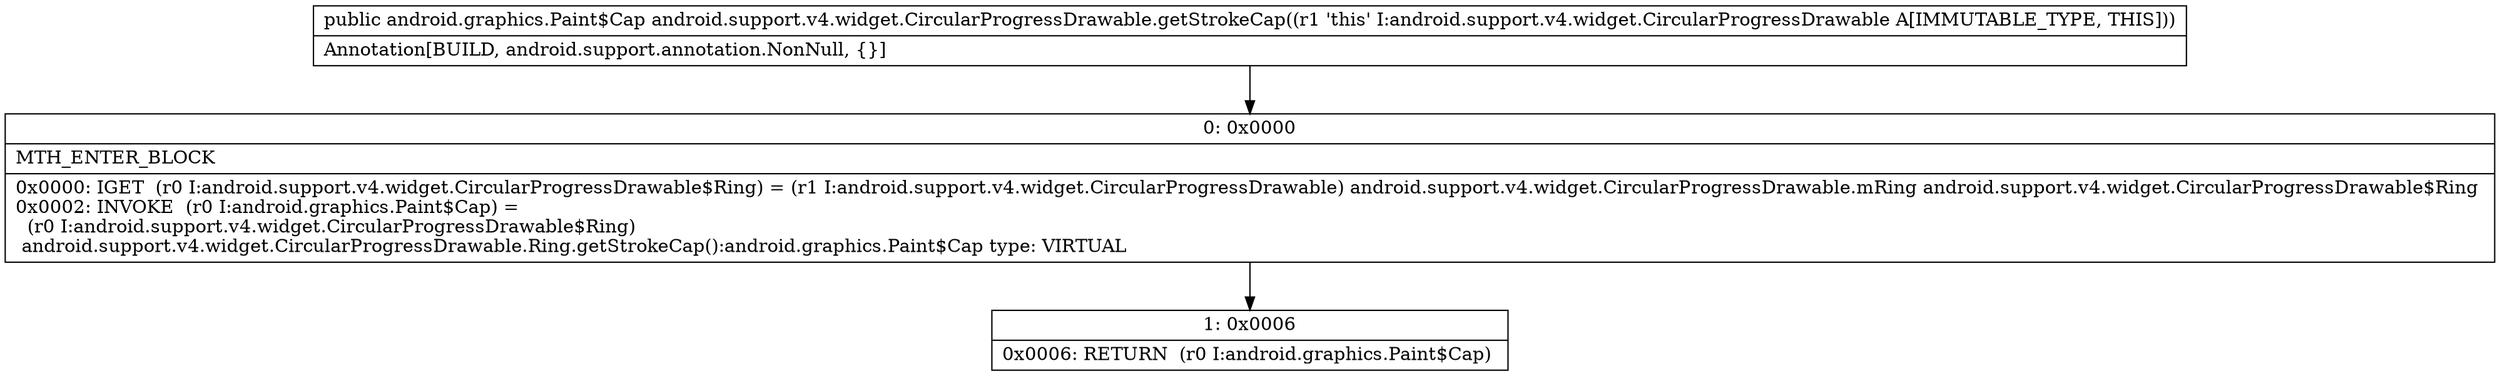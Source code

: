 digraph "CFG forandroid.support.v4.widget.CircularProgressDrawable.getStrokeCap()Landroid\/graphics\/Paint$Cap;" {
Node_0 [shape=record,label="{0\:\ 0x0000|MTH_ENTER_BLOCK\l|0x0000: IGET  (r0 I:android.support.v4.widget.CircularProgressDrawable$Ring) = (r1 I:android.support.v4.widget.CircularProgressDrawable) android.support.v4.widget.CircularProgressDrawable.mRing android.support.v4.widget.CircularProgressDrawable$Ring \l0x0002: INVOKE  (r0 I:android.graphics.Paint$Cap) = \l  (r0 I:android.support.v4.widget.CircularProgressDrawable$Ring)\l android.support.v4.widget.CircularProgressDrawable.Ring.getStrokeCap():android.graphics.Paint$Cap type: VIRTUAL \l}"];
Node_1 [shape=record,label="{1\:\ 0x0006|0x0006: RETURN  (r0 I:android.graphics.Paint$Cap) \l}"];
MethodNode[shape=record,label="{public android.graphics.Paint$Cap android.support.v4.widget.CircularProgressDrawable.getStrokeCap((r1 'this' I:android.support.v4.widget.CircularProgressDrawable A[IMMUTABLE_TYPE, THIS]))  | Annotation[BUILD, android.support.annotation.NonNull, \{\}]\l}"];
MethodNode -> Node_0;
Node_0 -> Node_1;
}

